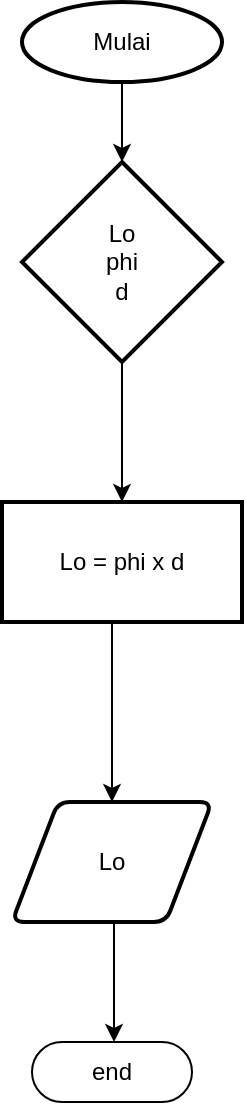 <mxfile version="22.0.4" type="github">
  <diagram name="Page-1" id="K_6GYlCbHECi1v-psn29">
    <mxGraphModel dx="1114" dy="307" grid="1" gridSize="10" guides="1" tooltips="1" connect="1" arrows="1" fold="1" page="1" pageScale="1" pageWidth="850" pageHeight="1100" math="0" shadow="0">
      <root>
        <mxCell id="0" />
        <mxCell id="1" parent="0" />
        <mxCell id="nCKfGXcvZ16pvp6X3Z8L-2" value="Mulai" style="strokeWidth=2;html=1;shape=mxgraph.flowchart.start_1;whiteSpace=wrap;" vertex="1" parent="1">
          <mxGeometry x="330" y="40" width="100" height="40" as="geometry" />
        </mxCell>
        <mxCell id="nCKfGXcvZ16pvp6X3Z8L-43" value="" style="edgeStyle=elbowEdgeStyle;rounded=0;orthogonalLoop=1;jettySize=auto;html=1;" edge="1" parent="1" source="nCKfGXcvZ16pvp6X3Z8L-40" target="nCKfGXcvZ16pvp6X3Z8L-42">
          <mxGeometry relative="1" as="geometry" />
        </mxCell>
        <mxCell id="nCKfGXcvZ16pvp6X3Z8L-40" value="&lt;div&gt;Lo&lt;/div&gt;&lt;div&gt;phi&lt;/div&gt;&lt;div&gt;d&lt;br&gt;&lt;/div&gt;" style="strokeWidth=2;html=1;shape=mxgraph.flowchart.decision;whiteSpace=wrap;" vertex="1" parent="1">
          <mxGeometry x="330" y="120" width="100" height="100" as="geometry" />
        </mxCell>
        <mxCell id="nCKfGXcvZ16pvp6X3Z8L-41" style="edgeStyle=elbowEdgeStyle;rounded=0;orthogonalLoop=1;jettySize=auto;html=1;entryX=0.5;entryY=0;entryDx=0;entryDy=0;entryPerimeter=0;" edge="1" parent="1" source="nCKfGXcvZ16pvp6X3Z8L-2" target="nCKfGXcvZ16pvp6X3Z8L-40">
          <mxGeometry relative="1" as="geometry" />
        </mxCell>
        <mxCell id="nCKfGXcvZ16pvp6X3Z8L-45" value="" style="edgeStyle=elbowEdgeStyle;rounded=0;orthogonalLoop=1;jettySize=auto;html=1;" edge="1" parent="1" source="nCKfGXcvZ16pvp6X3Z8L-42" target="nCKfGXcvZ16pvp6X3Z8L-44">
          <mxGeometry relative="1" as="geometry" />
        </mxCell>
        <mxCell id="nCKfGXcvZ16pvp6X3Z8L-42" value="Lo = phi x d" style="whiteSpace=wrap;html=1;strokeWidth=2;" vertex="1" parent="1">
          <mxGeometry x="320" y="290" width="120" height="60" as="geometry" />
        </mxCell>
        <mxCell id="nCKfGXcvZ16pvp6X3Z8L-46" value="" style="edgeStyle=elbowEdgeStyle;rounded=0;orthogonalLoop=1;jettySize=auto;html=1;" edge="1" parent="1" source="nCKfGXcvZ16pvp6X3Z8L-44">
          <mxGeometry relative="1" as="geometry">
            <mxPoint x="376" y="560" as="targetPoint" />
          </mxGeometry>
        </mxCell>
        <mxCell id="nCKfGXcvZ16pvp6X3Z8L-44" value="Lo" style="shape=parallelogram;html=1;strokeWidth=2;perimeter=parallelogramPerimeter;whiteSpace=wrap;rounded=1;arcSize=12;size=0.23;" vertex="1" parent="1">
          <mxGeometry x="325" y="440" width="100" height="60" as="geometry" />
        </mxCell>
        <mxCell id="nCKfGXcvZ16pvp6X3Z8L-48" value="end" style="html=1;dashed=0;whiteSpace=wrap;shape=mxgraph.dfd.start" vertex="1" parent="1">
          <mxGeometry x="335" y="560" width="80" height="30" as="geometry" />
        </mxCell>
      </root>
    </mxGraphModel>
  </diagram>
</mxfile>
